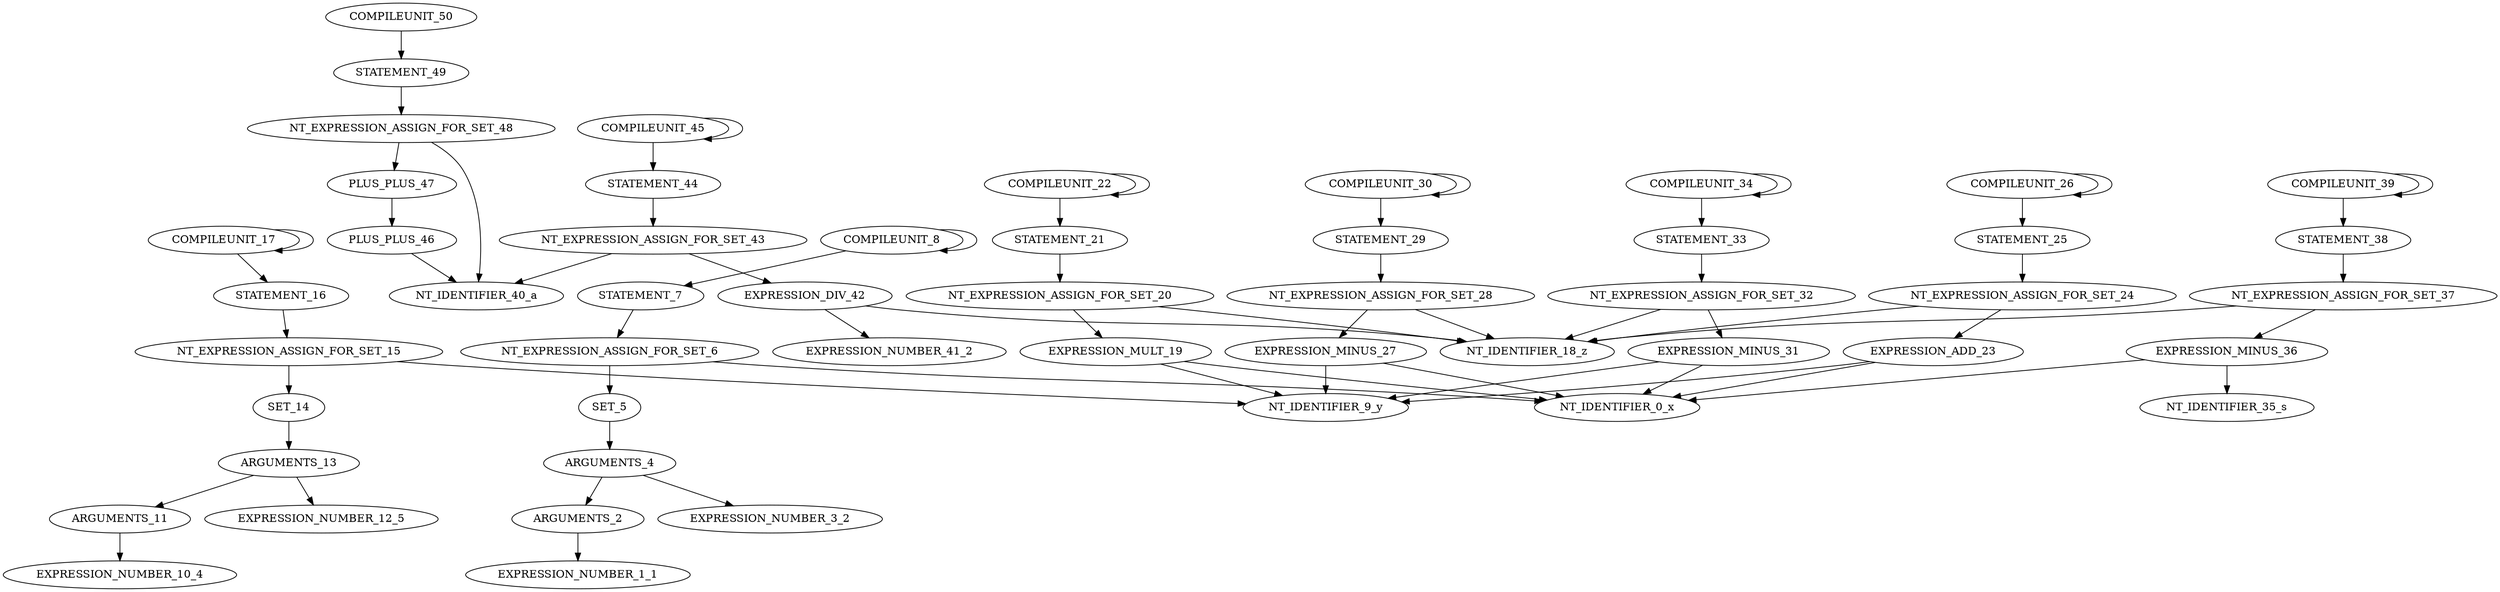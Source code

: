 digraph G{
"COMPILEUNIT_45"->"COMPILEUNIT_45";
"COMPILEUNIT_39"->"COMPILEUNIT_39";
"COMPILEUNIT_34"->"COMPILEUNIT_34";
"COMPILEUNIT_30"->"COMPILEUNIT_30";
"COMPILEUNIT_26"->"COMPILEUNIT_26";
"COMPILEUNIT_22"->"COMPILEUNIT_22";
"COMPILEUNIT_17"->"COMPILEUNIT_17";
"COMPILEUNIT_8"->"COMPILEUNIT_8";
"COMPILEUNIT_8"->"STATEMENT_7";
"STATEMENT_7"->"NT_EXPRESSION_ASSIGN_FOR_SET_6";
"NT_EXPRESSION_ASSIGN_FOR_SET_6"->"NT_IDENTIFIER_0_x";
"NT_EXPRESSION_ASSIGN_FOR_SET_6"->"SET_5";
"SET_5"->"ARGUMENTS_4";
"ARGUMENTS_4"->"ARGUMENTS_2";
"ARGUMENTS_2"->"EXPRESSION_NUMBER_1_1";
"ARGUMENTS_4"->"EXPRESSION_NUMBER_3_2";
"COMPILEUNIT_17"->"STATEMENT_16";
"STATEMENT_16"->"NT_EXPRESSION_ASSIGN_FOR_SET_15";
"NT_EXPRESSION_ASSIGN_FOR_SET_15"->"NT_IDENTIFIER_9_y";
"NT_EXPRESSION_ASSIGN_FOR_SET_15"->"SET_14";
"SET_14"->"ARGUMENTS_13";
"ARGUMENTS_13"->"ARGUMENTS_11";
"ARGUMENTS_11"->"EXPRESSION_NUMBER_10_4";
"ARGUMENTS_13"->"EXPRESSION_NUMBER_12_5";
"COMPILEUNIT_22"->"STATEMENT_21";
"STATEMENT_21"->"NT_EXPRESSION_ASSIGN_FOR_SET_20";
"NT_EXPRESSION_ASSIGN_FOR_SET_20"->"NT_IDENTIFIER_18_z";
"NT_EXPRESSION_ASSIGN_FOR_SET_20"->"EXPRESSION_MULT_19";
"EXPRESSION_MULT_19"->"NT_IDENTIFIER_0_x";
"EXPRESSION_MULT_19"->"NT_IDENTIFIER_9_y";
"COMPILEUNIT_26"->"STATEMENT_25";
"STATEMENT_25"->"NT_EXPRESSION_ASSIGN_FOR_SET_24";
"NT_EXPRESSION_ASSIGN_FOR_SET_24"->"NT_IDENTIFIER_18_z";
"NT_EXPRESSION_ASSIGN_FOR_SET_24"->"EXPRESSION_ADD_23";
"EXPRESSION_ADD_23"->"NT_IDENTIFIER_0_x";
"EXPRESSION_ADD_23"->"NT_IDENTIFIER_9_y";
"COMPILEUNIT_30"->"STATEMENT_29";
"STATEMENT_29"->"NT_EXPRESSION_ASSIGN_FOR_SET_28";
"NT_EXPRESSION_ASSIGN_FOR_SET_28"->"NT_IDENTIFIER_18_z";
"NT_EXPRESSION_ASSIGN_FOR_SET_28"->"EXPRESSION_MINUS_27";
"EXPRESSION_MINUS_27"->"NT_IDENTIFIER_0_x";
"EXPRESSION_MINUS_27"->"NT_IDENTIFIER_9_y";
"COMPILEUNIT_34"->"STATEMENT_33";
"STATEMENT_33"->"NT_EXPRESSION_ASSIGN_FOR_SET_32";
"NT_EXPRESSION_ASSIGN_FOR_SET_32"->"NT_IDENTIFIER_18_z";
"NT_EXPRESSION_ASSIGN_FOR_SET_32"->"EXPRESSION_MINUS_31";
"EXPRESSION_MINUS_31"->"NT_IDENTIFIER_9_y";
"EXPRESSION_MINUS_31"->"NT_IDENTIFIER_0_x";
"COMPILEUNIT_39"->"STATEMENT_38";
"STATEMENT_38"->"NT_EXPRESSION_ASSIGN_FOR_SET_37";
"NT_EXPRESSION_ASSIGN_FOR_SET_37"->"NT_IDENTIFIER_18_z";
"NT_EXPRESSION_ASSIGN_FOR_SET_37"->"EXPRESSION_MINUS_36";
"EXPRESSION_MINUS_36"->"NT_IDENTIFIER_0_x";
"EXPRESSION_MINUS_36"->"NT_IDENTIFIER_35_s";
"COMPILEUNIT_45"->"STATEMENT_44";
"STATEMENT_44"->"NT_EXPRESSION_ASSIGN_FOR_SET_43";
"NT_EXPRESSION_ASSIGN_FOR_SET_43"->"NT_IDENTIFIER_40_a";
"NT_EXPRESSION_ASSIGN_FOR_SET_43"->"EXPRESSION_DIV_42";
"EXPRESSION_DIV_42"->"NT_IDENTIFIER_18_z";
"EXPRESSION_DIV_42"->"EXPRESSION_NUMBER_41_2";
"COMPILEUNIT_50"->"STATEMENT_49";
"STATEMENT_49"->"NT_EXPRESSION_ASSIGN_FOR_SET_48";
"NT_EXPRESSION_ASSIGN_FOR_SET_48"->"NT_IDENTIFIER_40_a";
"NT_EXPRESSION_ASSIGN_FOR_SET_48"->"PLUS_PLUS_47";
"PLUS_PLUS_47"->"PLUS_PLUS_46";
"PLUS_PLUS_46"->"NT_IDENTIFIER_40_a";
}